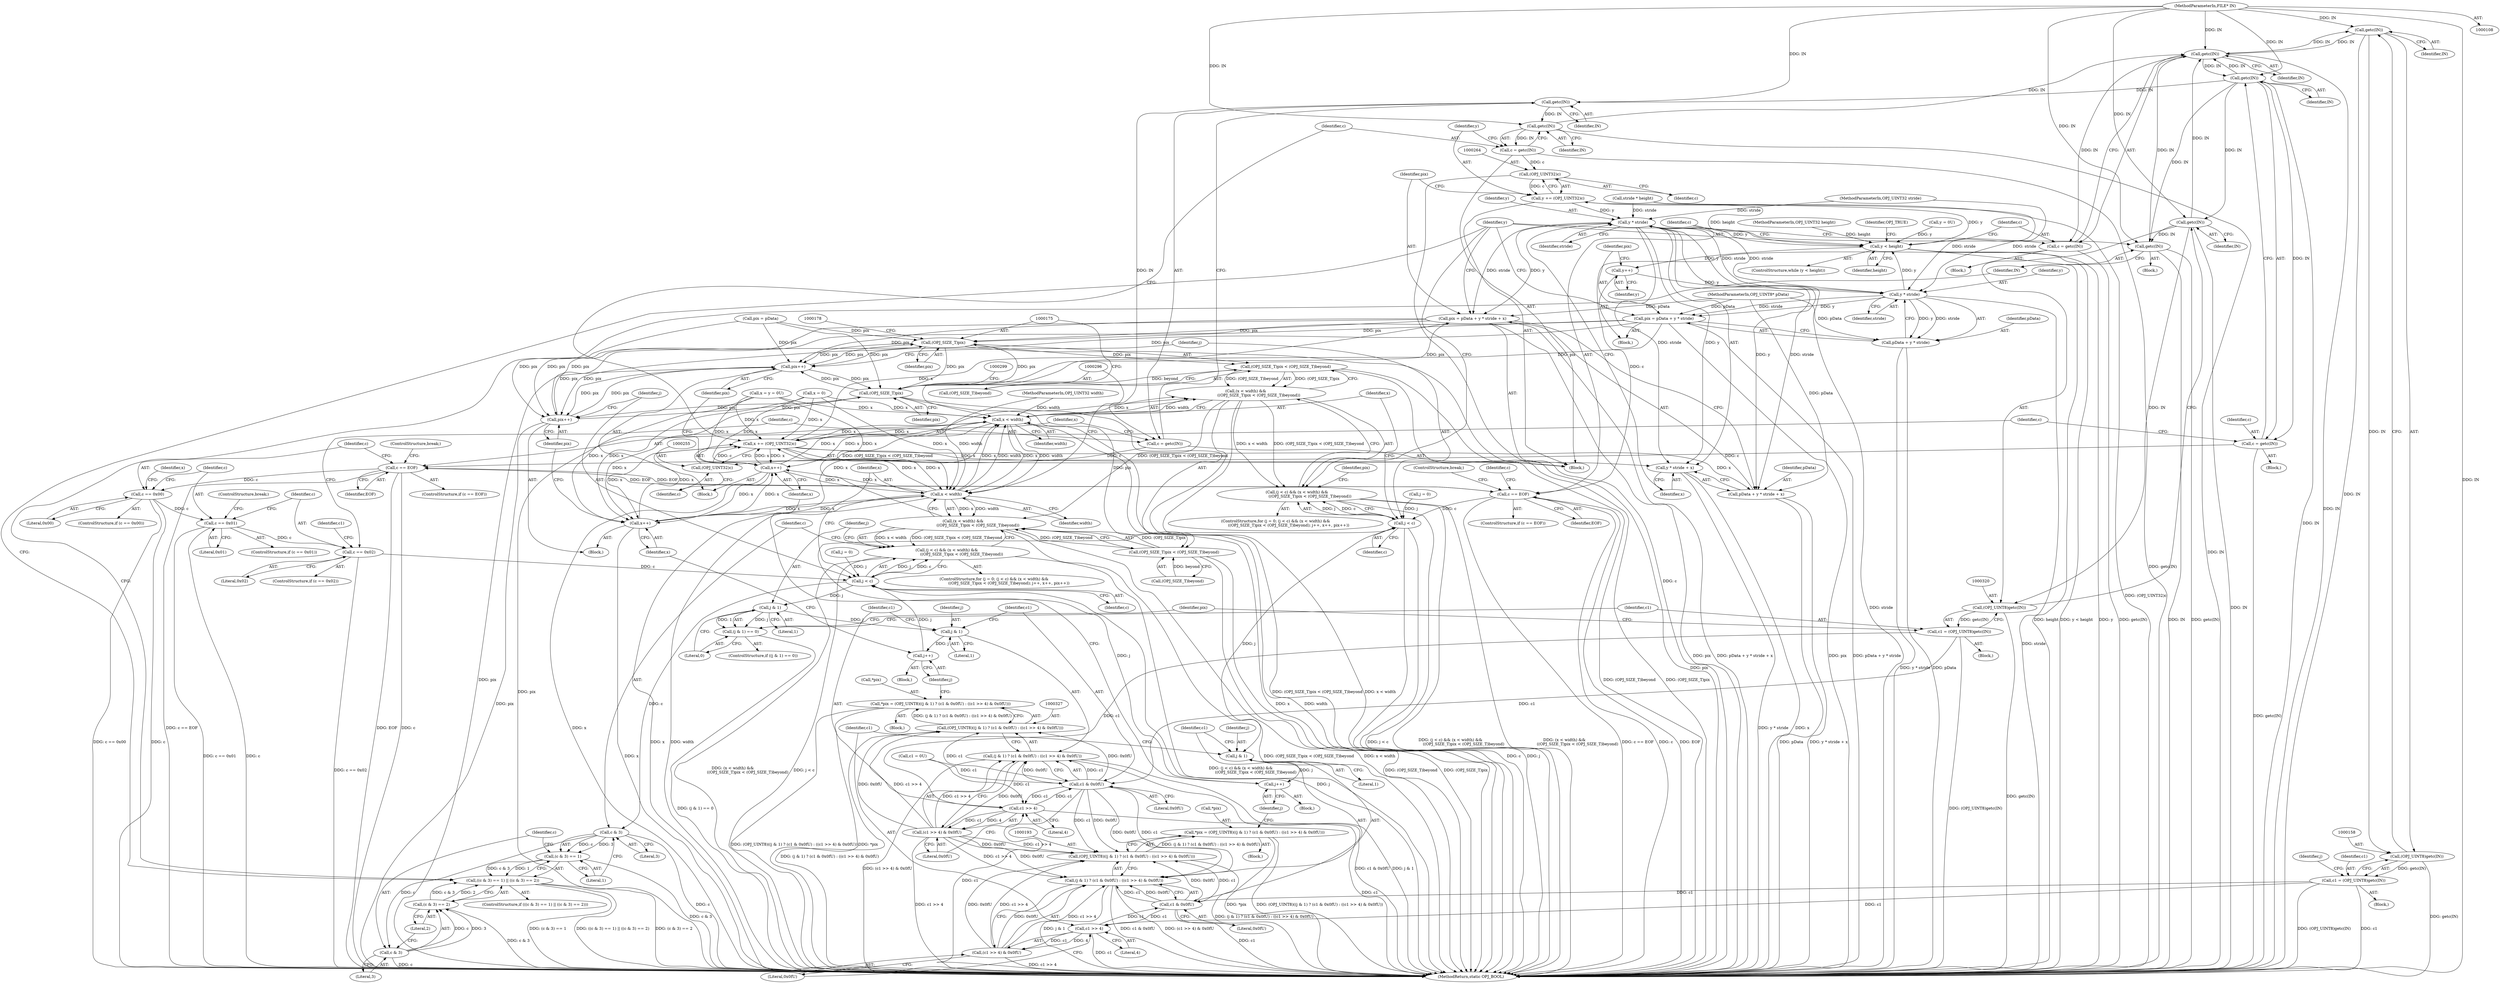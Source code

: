 digraph "0_openjpeg_cbe7384016083eac16078b359acd7a842253d503@API" {
"1000159" [label="(Call,getc(IN))"];
"1000142" [label="(Call,getc(IN))"];
"1000259" [label="(Call,getc(IN))"];
"1000250" [label="(Call,getc(IN))"];
"1000210" [label="(Call,getc(IN))"];
"1000109" [label="(MethodParameterIn,FILE* IN)"];
"1000159" [label="(Call,getc(IN))"];
"1000353" [label="(Call,getc(IN))"];
"1000321" [label="(Call,getc(IN))"];
"1000140" [label="(Call,c = getc(IN))"];
"1000145" [label="(Call,c == EOF)"];
"1000166" [label="(Call,j < c)"];
"1000165" [label="(Call,(j < c) && (x < width) &&\n                     ((OPJ_SIZE_T)pix < (OPJ_SIZE_T)beyond))"];
"1000195" [label="(Call,j & 1)"];
"1000181" [label="(Call,j++)"];
"1000213" [label="(Call,c == EOF)"];
"1000219" [label="(Call,c == 0x00)"];
"1000237" [label="(Call,c == 0x01)"];
"1000244" [label="(Call,c == 0x02)"];
"1000287" [label="(Call,j < c)"];
"1000286" [label="(Call,(j < c) && (x < width) &&\n                        ((OPJ_SIZE_T)pix < (OPJ_SIZE_T)beyond))"];
"1000312" [label="(Call,j & 1)"];
"1000311" [label="(Call,(j & 1) == 0)"];
"1000329" [label="(Call,j & 1)"];
"1000302" [label="(Call,j++)"];
"1000343" [label="(Call,c & 3)"];
"1000342" [label="(Call,(c & 3) == 1)"];
"1000341" [label="(Call,((c & 3) == 1) || ((c & 3) == 2))"];
"1000348" [label="(Call,c & 3)"];
"1000347" [label="(Call,(c & 3) == 2)"];
"1000157" [label="(Call,(OPJ_UINT8)getc(IN))"];
"1000155" [label="(Call,c1 = (OPJ_UINT8)getc(IN))"];
"1000198" [label="(Call,c1 & 0x0fU)"];
"1000192" [label="(Call,(OPJ_UINT8)((j & 1) ? (c1 & 0x0fU) : ((c1 >> 4) & 0x0fU)))"];
"1000189" [label="(Call,*pix = (OPJ_UINT8)((j & 1) ? (c1 & 0x0fU) : ((c1 >> 4) & 0x0fU)))"];
"1000194" [label="(Call,(j & 1) ? (c1 & 0x0fU) : ((c1 >> 4) & 0x0fU))"];
"1000202" [label="(Call,c1 >> 4)"];
"1000201" [label="(Call,(c1 >> 4) & 0x0fU)"];
"1000208" [label="(Call,c = getc(IN))"];
"1000248" [label="(Call,c = getc(IN))"];
"1000254" [label="(Call,(OPJ_UINT32)c)"];
"1000252" [label="(Call,x += (OPJ_UINT32)c)"];
"1000170" [label="(Call,x < width)"];
"1000169" [label="(Call,(x < width) &&\n                     ((OPJ_SIZE_T)pix < (OPJ_SIZE_T)beyond))"];
"1000290" [label="(Call,(x < width) &&\n                        ((OPJ_SIZE_T)pix < (OPJ_SIZE_T)beyond))"];
"1000184" [label="(Call,x++)"];
"1000291" [label="(Call,x < width)"];
"1000305" [label="(Call,x++)"];
"1000266" [label="(Call,pix = pData + y * stride + x)"];
"1000174" [label="(Call,(OPJ_SIZE_T)pix)"];
"1000173" [label="(Call,(OPJ_SIZE_T)pix < (OPJ_SIZE_T)beyond)"];
"1000186" [label="(Call,pix++)"];
"1000295" [label="(Call,(OPJ_SIZE_T)pix)"];
"1000294" [label="(Call,(OPJ_SIZE_T)pix < (OPJ_SIZE_T)beyond)"];
"1000307" [label="(Call,pix++)"];
"1000268" [label="(Call,pData + y * stride + x)"];
"1000270" [label="(Call,y * stride + x)"];
"1000257" [label="(Call,c = getc(IN))"];
"1000263" [label="(Call,(OPJ_UINT32)c)"];
"1000261" [label="(Call,y += (OPJ_UINT32)c)"];
"1000271" [label="(Call,y * stride)"];
"1000135" [label="(Call,y < height)"];
"1000226" [label="(Call,y++)"];
"1000232" [label="(Call,y * stride)"];
"1000228" [label="(Call,pix = pData + y * stride)"];
"1000230" [label="(Call,pData + y * stride)"];
"1000319" [label="(Call,(OPJ_UINT8)getc(IN))"];
"1000317" [label="(Call,c1 = (OPJ_UINT8)getc(IN))"];
"1000332" [label="(Call,c1 & 0x0fU)"];
"1000326" [label="(Call,(OPJ_UINT8)((j & 1) ? (c1 & 0x0fU) : ((c1 >> 4) & 0x0fU)))"];
"1000323" [label="(Call,*pix = (OPJ_UINT8)((j & 1) ? (c1 & 0x0fU) : ((c1 >> 4) & 0x0fU)))"];
"1000328" [label="(Call,(j & 1) ? (c1 & 0x0fU) : ((c1 >> 4) & 0x0fU))"];
"1000336" [label="(Call,c1 >> 4)"];
"1000335" [label="(Call,(c1 >> 4) & 0x0fU)"];
"1000205" [label="(Literal,0x0fU)"];
"1000142" [label="(Call,getc(IN))"];
"1000287" [label="(Call,j < c)"];
"1000333" [label="(Identifier,c1)"];
"1000195" [label="(Call,j & 1)"];
"1000227" [label="(Identifier,y)"];
"1000217" [label="(ControlStructure,break;)"];
"1000315" [label="(Literal,0)"];
"1000185" [label="(Identifier,x)"];
"1000351" [label="(Literal,2)"];
"1000316" [label="(Block,)"];
"1000110" [label="(MethodParameterIn,OPJ_UINT8* pData)"];
"1000155" [label="(Call,c1 = (OPJ_UINT8)getc(IN))"];
"1000169" [label="(Call,(x < width) &&\n                     ((OPJ_SIZE_T)pix < (OPJ_SIZE_T)beyond))"];
"1000294" [label="(Call,(OPJ_SIZE_T)pix < (OPJ_SIZE_T)beyond)"];
"1000345" [label="(Literal,3)"];
"1000328" [label="(Call,(j & 1) ? (c1 & 0x0fU) : ((c1 >> 4) & 0x0fU))"];
"1000293" [label="(Identifier,width)"];
"1000346" [label="(Literal,1)"];
"1000218" [label="(ControlStructure,if (c == 0x00))"];
"1000307" [label="(Call,pix++)"];
"1000152" [label="(Block,)"];
"1000354" [label="(Identifier,IN)"];
"1000357" [label="(MethodReturn,static OPJ_BOOL)"];
"1000259" [label="(Call,getc(IN))"];
"1000317" [label="(Call,c1 = (OPJ_UINT8)getc(IN))"];
"1000219" [label="(Call,c == 0x00)"];
"1000161" [label="(ControlStructure,for (j = 0; (j < c) && (x < width) &&\n                     ((OPJ_SIZE_T)pix < (OPJ_SIZE_T)beyond); j++, x++, pix++))"];
"1000186" [label="(Call,pix++)"];
"1000334" [label="(Literal,0x0fU)"];
"1000177" [label="(Call,(OPJ_SIZE_T)beyond)"];
"1000131" [label="(Call,y = 0U)"];
"1000305" [label="(Call,x++)"];
"1000272" [label="(Identifier,y)"];
"1000204" [label="(Literal,4)"];
"1000295" [label="(Call,(OPJ_SIZE_T)pix)"];
"1000248" [label="(Call,c = getc(IN))"];
"1000290" [label="(Call,(x < width) &&\n                        ((OPJ_SIZE_T)pix < (OPJ_SIZE_T)beyond))"];
"1000329" [label="(Call,j & 1)"];
"1000207" [label="(Block,)"];
"1000291" [label="(Call,x < width)"];
"1000273" [label="(Identifier,stride)"];
"1000350" [label="(Literal,3)"];
"1000191" [label="(Identifier,pix)"];
"1000147" [label="(Identifier,EOF)"];
"1000167" [label="(Identifier,j)"];
"1000157" [label="(Call,(OPJ_UINT8)getc(IN))"];
"1000251" [label="(Identifier,IN)"];
"1000172" [label="(Identifier,width)"];
"1000336" [label="(Call,c1 >> 4)"];
"1000190" [label="(Call,*pix)"];
"1000254" [label="(Call,(OPJ_UINT32)c)"];
"1000321" [label="(Call,getc(IN))"];
"1000182" [label="(Identifier,j)"];
"1000176" [label="(Identifier,pix)"];
"1000203" [label="(Identifier,c1)"];
"1000253" [label="(Identifier,x)"];
"1000236" [label="(ControlStructure,if (c == 0x01))"];
"1000342" [label="(Call,(c & 3) == 1)"];
"1000211" [label="(Identifier,IN)"];
"1000113" [label="(MethodParameterIn,OPJ_UINT32 height)"];
"1000171" [label="(Identifier,x)"];
"1000323" [label="(Call,*pix = (OPJ_UINT8)((j & 1) ? (c1 & 0x0fU) : ((c1 >> 4) & 0x0fU)))"];
"1000353" [label="(Call,getc(IN))"];
"1000162" [label="(Call,j = 0)"];
"1000187" [label="(Identifier,pix)"];
"1000200" [label="(Literal,0x0fU)"];
"1000267" [label="(Identifier,pix)"];
"1000348" [label="(Call,c & 3)"];
"1000288" [label="(Identifier,j)"];
"1000337" [label="(Identifier,c1)"];
"1000250" [label="(Call,getc(IN))"];
"1000160" [label="(Identifier,IN)"];
"1000326" [label="(Call,(OPJ_UINT8)((j & 1) ? (c1 & 0x0fU) : ((c1 >> 4) & 0x0fU)))"];
"1000352" [label="(Block,)"];
"1000232" [label="(Call,y * stride)"];
"1000238" [label="(Identifier,c)"];
"1000222" [label="(Block,)"];
"1000165" [label="(Call,(j < c) && (x < width) &&\n                     ((OPJ_SIZE_T)pix < (OPJ_SIZE_T)beyond))"];
"1000221" [label="(Literal,0x00)"];
"1000341" [label="(Call,((c & 3) == 1) || ((c & 3) == 2))"];
"1000199" [label="(Identifier,c1)"];
"1000146" [label="(Identifier,c)"];
"1000194" [label="(Call,(j & 1) ? (c1 & 0x0fU) : ((c1 >> 4) & 0x0fU))"];
"1000129" [label="(Call,x = y = 0U)"];
"1000314" [label="(Literal,1)"];
"1000188" [label="(Block,)"];
"1000197" [label="(Literal,1)"];
"1000344" [label="(Identifier,c)"];
"1000339" [label="(Literal,0x0fU)"];
"1000168" [label="(Identifier,c)"];
"1000268" [label="(Call,pData + y * stride + x)"];
"1000306" [label="(Identifier,x)"];
"1000274" [label="(Identifier,x)"];
"1000280" [label="(Identifier,c1)"];
"1000234" [label="(Identifier,stride)"];
"1000249" [label="(Identifier,c)"];
"1000330" [label="(Identifier,j)"];
"1000325" [label="(Identifier,pix)"];
"1000301" [label="(Block,)"];
"1000322" [label="(Identifier,IN)"];
"1000298" [label="(Call,(OPJ_SIZE_T)beyond)"];
"1000226" [label="(Call,y++)"];
"1000170" [label="(Call,x < width)"];
"1000233" [label="(Identifier,y)"];
"1000237" [label="(Call,c == 0x01)"];
"1000159" [label="(Call,getc(IN))"];
"1000192" [label="(Call,(OPJ_UINT8)((j & 1) ? (c1 & 0x0fU) : ((c1 >> 4) & 0x0fU)))"];
"1000140" [label="(Call,c = getc(IN))"];
"1000241" [label="(ControlStructure,break;)"];
"1000257" [label="(Call,c = getc(IN))"];
"1000209" [label="(Identifier,c)"];
"1000145" [label="(Call,c == EOF)"];
"1000252" [label="(Call,x += (OPJ_UINT32)c)"];
"1000265" [label="(Identifier,c)"];
"1000181" [label="(Call,j++)"];
"1000180" [label="(Block,)"];
"1000262" [label="(Identifier,y)"];
"1000244" [label="(Call,c == 0x02)"];
"1000243" [label="(ControlStructure,if (c == 0x02))"];
"1000335" [label="(Call,(c1 >> 4) & 0x0fU)"];
"1000137" [label="(Identifier,height)"];
"1000173" [label="(Call,(OPJ_SIZE_T)pix < (OPJ_SIZE_T)beyond)"];
"1000356" [label="(Identifier,OPJ_TRUE)"];
"1000215" [label="(Identifier,EOF)"];
"1000319" [label="(Call,(OPJ_UINT8)getc(IN))"];
"1000198" [label="(Call,c1 & 0x0fU)"];
"1000231" [label="(Identifier,pData)"];
"1000343" [label="(Call,c & 3)"];
"1000286" [label="(Call,(j < c) && (x < width) &&\n                        ((OPJ_SIZE_T)pix < (OPJ_SIZE_T)beyond))"];
"1000230" [label="(Call,pData + y * stride)"];
"1000338" [label="(Literal,4)"];
"1000347" [label="(Call,(c & 3) == 2)"];
"1000349" [label="(Identifier,c)"];
"1000210" [label="(Call,getc(IN))"];
"1000297" [label="(Identifier,pix)"];
"1000126" [label="(Call,pix = pData)"];
"1000214" [label="(Identifier,c)"];
"1000279" [label="(Call,c1 = 0U)"];
"1000312" [label="(Call,j & 1)"];
"1000331" [label="(Literal,1)"];
"1000282" [label="(ControlStructure,for (j = 0; (j < c) && (x < width) &&\n                        ((OPJ_SIZE_T)pix < (OPJ_SIZE_T)beyond); j++, x++, pix++))"];
"1000220" [label="(Identifier,c)"];
"1000201" [label="(Call,(c1 >> 4) & 0x0fU)"];
"1000189" [label="(Call,*pix = (OPJ_UINT8)((j & 1) ? (c1 & 0x0fU) : ((c1 >> 4) & 0x0fU)))"];
"1000260" [label="(Identifier,IN)"];
"1000269" [label="(Identifier,pData)"];
"1000228" [label="(Call,pix = pData + y * stride)"];
"1000246" [label="(Literal,0x02)"];
"1000138" [label="(Block,)"];
"1000135" [label="(Call,y < height)"];
"1000309" [label="(Block,)"];
"1000245" [label="(Identifier,c)"];
"1000261" [label="(Call,y += (OPJ_UINT32)c)"];
"1000340" [label="(ControlStructure,if (((c & 3) == 1) || ((c & 3) == 2)))"];
"1000112" [label="(MethodParameterIn,OPJ_UINT32 width)"];
"1000208" [label="(Call,c = getc(IN))"];
"1000318" [label="(Identifier,c1)"];
"1000149" [label="(ControlStructure,break;)"];
"1000163" [label="(Identifier,j)"];
"1000109" [label="(MethodParameterIn,FILE* IN)"];
"1000196" [label="(Identifier,j)"];
"1000256" [label="(Identifier,c)"];
"1000229" [label="(Identifier,pix)"];
"1000302" [label="(Call,j++)"];
"1000224" [label="(Identifier,x)"];
"1000271" [label="(Call,y * stride)"];
"1000174" [label="(Call,(OPJ_SIZE_T)pix)"];
"1000311" [label="(Call,(j & 1) == 0)"];
"1000166" [label="(Call,j < c)"];
"1000270" [label="(Call,y * stride + x)"];
"1000202" [label="(Call,c1 >> 4)"];
"1000239" [label="(Literal,0x01)"];
"1000213" [label="(Call,c == EOF)"];
"1000313" [label="(Identifier,j)"];
"1000308" [label="(Identifier,pix)"];
"1000324" [label="(Call,*pix)"];
"1000151" [label="(Identifier,c)"];
"1000144" [label="(ControlStructure,if (c == EOF))"];
"1000143" [label="(Identifier,IN)"];
"1000289" [label="(Identifier,c)"];
"1000258" [label="(Identifier,c)"];
"1000212" [label="(ControlStructure,if (c == EOF))"];
"1000292" [label="(Identifier,x)"];
"1000141" [label="(Identifier,c)"];
"1000310" [label="(ControlStructure,if ((j & 1) == 0))"];
"1000332" [label="(Call,c1 & 0x0fU)"];
"1000156" [label="(Identifier,c1)"];
"1000303" [label="(Identifier,j)"];
"1000304" [label="(Block,)"];
"1000247" [label="(Block,)"];
"1000283" [label="(Call,j = 0)"];
"1000266" [label="(Call,pix = pData + y * stride + x)"];
"1000263" [label="(Call,(OPJ_UINT32)c)"];
"1000184" [label="(Call,x++)"];
"1000123" [label="(Call,stride * height)"];
"1000223" [label="(Call,x = 0)"];
"1000136" [label="(Identifier,y)"];
"1000183" [label="(Block,)"];
"1000134" [label="(ControlStructure,while (y < height))"];
"1000111" [label="(MethodParameterIn,OPJ_UINT32 stride)"];
"1000159" -> "1000157"  [label="AST: "];
"1000159" -> "1000160"  [label="CFG: "];
"1000160" -> "1000159"  [label="AST: "];
"1000157" -> "1000159"  [label="CFG: "];
"1000159" -> "1000357"  [label="DDG: IN"];
"1000159" -> "1000142"  [label="DDG: IN"];
"1000159" -> "1000157"  [label="DDG: IN"];
"1000142" -> "1000159"  [label="DDG: IN"];
"1000109" -> "1000159"  [label="DDG: IN"];
"1000142" -> "1000140"  [label="AST: "];
"1000142" -> "1000143"  [label="CFG: "];
"1000143" -> "1000142"  [label="AST: "];
"1000140" -> "1000142"  [label="CFG: "];
"1000142" -> "1000357"  [label="DDG: IN"];
"1000142" -> "1000140"  [label="DDG: IN"];
"1000259" -> "1000142"  [label="DDG: IN"];
"1000353" -> "1000142"  [label="DDG: IN"];
"1000210" -> "1000142"  [label="DDG: IN"];
"1000321" -> "1000142"  [label="DDG: IN"];
"1000109" -> "1000142"  [label="DDG: IN"];
"1000142" -> "1000210"  [label="DDG: IN"];
"1000259" -> "1000257"  [label="AST: "];
"1000259" -> "1000260"  [label="CFG: "];
"1000260" -> "1000259"  [label="AST: "];
"1000257" -> "1000259"  [label="CFG: "];
"1000259" -> "1000357"  [label="DDG: IN"];
"1000259" -> "1000257"  [label="DDG: IN"];
"1000250" -> "1000259"  [label="DDG: IN"];
"1000109" -> "1000259"  [label="DDG: IN"];
"1000250" -> "1000248"  [label="AST: "];
"1000250" -> "1000251"  [label="CFG: "];
"1000251" -> "1000250"  [label="AST: "];
"1000248" -> "1000250"  [label="CFG: "];
"1000250" -> "1000248"  [label="DDG: IN"];
"1000210" -> "1000250"  [label="DDG: IN"];
"1000109" -> "1000250"  [label="DDG: IN"];
"1000210" -> "1000208"  [label="AST: "];
"1000210" -> "1000211"  [label="CFG: "];
"1000211" -> "1000210"  [label="AST: "];
"1000208" -> "1000210"  [label="CFG: "];
"1000210" -> "1000357"  [label="DDG: IN"];
"1000210" -> "1000208"  [label="DDG: IN"];
"1000109" -> "1000210"  [label="DDG: IN"];
"1000210" -> "1000321"  [label="DDG: IN"];
"1000210" -> "1000353"  [label="DDG: IN"];
"1000109" -> "1000108"  [label="AST: "];
"1000109" -> "1000357"  [label="DDG: IN"];
"1000109" -> "1000321"  [label="DDG: IN"];
"1000109" -> "1000353"  [label="DDG: IN"];
"1000353" -> "1000352"  [label="AST: "];
"1000353" -> "1000354"  [label="CFG: "];
"1000354" -> "1000353"  [label="AST: "];
"1000136" -> "1000353"  [label="CFG: "];
"1000353" -> "1000357"  [label="DDG: getc(IN)"];
"1000353" -> "1000357"  [label="DDG: IN"];
"1000321" -> "1000353"  [label="DDG: IN"];
"1000321" -> "1000319"  [label="AST: "];
"1000321" -> "1000322"  [label="CFG: "];
"1000322" -> "1000321"  [label="AST: "];
"1000319" -> "1000321"  [label="CFG: "];
"1000321" -> "1000357"  [label="DDG: IN"];
"1000321" -> "1000319"  [label="DDG: IN"];
"1000140" -> "1000138"  [label="AST: "];
"1000141" -> "1000140"  [label="AST: "];
"1000146" -> "1000140"  [label="CFG: "];
"1000140" -> "1000357"  [label="DDG: getc(IN)"];
"1000140" -> "1000145"  [label="DDG: c"];
"1000145" -> "1000144"  [label="AST: "];
"1000145" -> "1000147"  [label="CFG: "];
"1000146" -> "1000145"  [label="AST: "];
"1000147" -> "1000145"  [label="AST: "];
"1000149" -> "1000145"  [label="CFG: "];
"1000151" -> "1000145"  [label="CFG: "];
"1000145" -> "1000357"  [label="DDG: c == EOF"];
"1000145" -> "1000357"  [label="DDG: c"];
"1000145" -> "1000357"  [label="DDG: EOF"];
"1000213" -> "1000145"  [label="DDG: EOF"];
"1000145" -> "1000166"  [label="DDG: c"];
"1000145" -> "1000213"  [label="DDG: EOF"];
"1000166" -> "1000165"  [label="AST: "];
"1000166" -> "1000168"  [label="CFG: "];
"1000167" -> "1000166"  [label="AST: "];
"1000168" -> "1000166"  [label="AST: "];
"1000171" -> "1000166"  [label="CFG: "];
"1000165" -> "1000166"  [label="CFG: "];
"1000166" -> "1000357"  [label="DDG: c"];
"1000166" -> "1000357"  [label="DDG: j"];
"1000166" -> "1000165"  [label="DDG: j"];
"1000166" -> "1000165"  [label="DDG: c"];
"1000181" -> "1000166"  [label="DDG: j"];
"1000162" -> "1000166"  [label="DDG: j"];
"1000166" -> "1000195"  [label="DDG: j"];
"1000165" -> "1000161"  [label="AST: "];
"1000165" -> "1000169"  [label="CFG: "];
"1000169" -> "1000165"  [label="AST: "];
"1000136" -> "1000165"  [label="CFG: "];
"1000191" -> "1000165"  [label="CFG: "];
"1000165" -> "1000357"  [label="DDG: (x < width) &&\n                     ((OPJ_SIZE_T)pix < (OPJ_SIZE_T)beyond)"];
"1000165" -> "1000357"  [label="DDG: j < c"];
"1000165" -> "1000357"  [label="DDG: (j < c) && (x < width) &&\n                     ((OPJ_SIZE_T)pix < (OPJ_SIZE_T)beyond)"];
"1000169" -> "1000165"  [label="DDG: x < width"];
"1000169" -> "1000165"  [label="DDG: (OPJ_SIZE_T)pix < (OPJ_SIZE_T)beyond"];
"1000195" -> "1000194"  [label="AST: "];
"1000195" -> "1000197"  [label="CFG: "];
"1000196" -> "1000195"  [label="AST: "];
"1000197" -> "1000195"  [label="AST: "];
"1000199" -> "1000195"  [label="CFG: "];
"1000203" -> "1000195"  [label="CFG: "];
"1000195" -> "1000181"  [label="DDG: j"];
"1000181" -> "1000180"  [label="AST: "];
"1000181" -> "1000182"  [label="CFG: "];
"1000182" -> "1000181"  [label="AST: "];
"1000185" -> "1000181"  [label="CFG: "];
"1000213" -> "1000212"  [label="AST: "];
"1000213" -> "1000215"  [label="CFG: "];
"1000214" -> "1000213"  [label="AST: "];
"1000215" -> "1000213"  [label="AST: "];
"1000217" -> "1000213"  [label="CFG: "];
"1000220" -> "1000213"  [label="CFG: "];
"1000213" -> "1000357"  [label="DDG: c"];
"1000213" -> "1000357"  [label="DDG: c == EOF"];
"1000213" -> "1000357"  [label="DDG: EOF"];
"1000208" -> "1000213"  [label="DDG: c"];
"1000213" -> "1000219"  [label="DDG: c"];
"1000219" -> "1000218"  [label="AST: "];
"1000219" -> "1000221"  [label="CFG: "];
"1000220" -> "1000219"  [label="AST: "];
"1000221" -> "1000219"  [label="AST: "];
"1000224" -> "1000219"  [label="CFG: "];
"1000238" -> "1000219"  [label="CFG: "];
"1000219" -> "1000357"  [label="DDG: c == 0x00"];
"1000219" -> "1000357"  [label="DDG: c"];
"1000219" -> "1000237"  [label="DDG: c"];
"1000237" -> "1000236"  [label="AST: "];
"1000237" -> "1000239"  [label="CFG: "];
"1000238" -> "1000237"  [label="AST: "];
"1000239" -> "1000237"  [label="AST: "];
"1000241" -> "1000237"  [label="CFG: "];
"1000245" -> "1000237"  [label="CFG: "];
"1000237" -> "1000357"  [label="DDG: c == 0x01"];
"1000237" -> "1000357"  [label="DDG: c"];
"1000237" -> "1000244"  [label="DDG: c"];
"1000244" -> "1000243"  [label="AST: "];
"1000244" -> "1000246"  [label="CFG: "];
"1000245" -> "1000244"  [label="AST: "];
"1000246" -> "1000244"  [label="AST: "];
"1000249" -> "1000244"  [label="CFG: "];
"1000280" -> "1000244"  [label="CFG: "];
"1000244" -> "1000357"  [label="DDG: c == 0x02"];
"1000244" -> "1000287"  [label="DDG: c"];
"1000287" -> "1000286"  [label="AST: "];
"1000287" -> "1000289"  [label="CFG: "];
"1000288" -> "1000287"  [label="AST: "];
"1000289" -> "1000287"  [label="AST: "];
"1000292" -> "1000287"  [label="CFG: "];
"1000286" -> "1000287"  [label="CFG: "];
"1000287" -> "1000357"  [label="DDG: j"];
"1000287" -> "1000286"  [label="DDG: j"];
"1000287" -> "1000286"  [label="DDG: c"];
"1000283" -> "1000287"  [label="DDG: j"];
"1000302" -> "1000287"  [label="DDG: j"];
"1000287" -> "1000312"  [label="DDG: j"];
"1000287" -> "1000343"  [label="DDG: c"];
"1000286" -> "1000282"  [label="AST: "];
"1000286" -> "1000290"  [label="CFG: "];
"1000290" -> "1000286"  [label="AST: "];
"1000313" -> "1000286"  [label="CFG: "];
"1000344" -> "1000286"  [label="CFG: "];
"1000286" -> "1000357"  [label="DDG: (j < c) && (x < width) &&\n                        ((OPJ_SIZE_T)pix < (OPJ_SIZE_T)beyond)"];
"1000286" -> "1000357"  [label="DDG: (x < width) &&\n                        ((OPJ_SIZE_T)pix < (OPJ_SIZE_T)beyond)"];
"1000286" -> "1000357"  [label="DDG: j < c"];
"1000290" -> "1000286"  [label="DDG: x < width"];
"1000290" -> "1000286"  [label="DDG: (OPJ_SIZE_T)pix < (OPJ_SIZE_T)beyond"];
"1000312" -> "1000311"  [label="AST: "];
"1000312" -> "1000314"  [label="CFG: "];
"1000313" -> "1000312"  [label="AST: "];
"1000314" -> "1000312"  [label="AST: "];
"1000315" -> "1000312"  [label="CFG: "];
"1000312" -> "1000311"  [label="DDG: j"];
"1000312" -> "1000311"  [label="DDG: 1"];
"1000312" -> "1000329"  [label="DDG: j"];
"1000311" -> "1000310"  [label="AST: "];
"1000311" -> "1000315"  [label="CFG: "];
"1000315" -> "1000311"  [label="AST: "];
"1000318" -> "1000311"  [label="CFG: "];
"1000325" -> "1000311"  [label="CFG: "];
"1000311" -> "1000357"  [label="DDG: (j & 1) == 0"];
"1000329" -> "1000328"  [label="AST: "];
"1000329" -> "1000331"  [label="CFG: "];
"1000330" -> "1000329"  [label="AST: "];
"1000331" -> "1000329"  [label="AST: "];
"1000333" -> "1000329"  [label="CFG: "];
"1000337" -> "1000329"  [label="CFG: "];
"1000329" -> "1000302"  [label="DDG: j"];
"1000302" -> "1000301"  [label="AST: "];
"1000302" -> "1000303"  [label="CFG: "];
"1000303" -> "1000302"  [label="AST: "];
"1000306" -> "1000302"  [label="CFG: "];
"1000343" -> "1000342"  [label="AST: "];
"1000343" -> "1000345"  [label="CFG: "];
"1000344" -> "1000343"  [label="AST: "];
"1000345" -> "1000343"  [label="AST: "];
"1000346" -> "1000343"  [label="CFG: "];
"1000343" -> "1000357"  [label="DDG: c"];
"1000343" -> "1000342"  [label="DDG: c"];
"1000343" -> "1000342"  [label="DDG: 3"];
"1000343" -> "1000348"  [label="DDG: c"];
"1000342" -> "1000341"  [label="AST: "];
"1000342" -> "1000346"  [label="CFG: "];
"1000346" -> "1000342"  [label="AST: "];
"1000349" -> "1000342"  [label="CFG: "];
"1000341" -> "1000342"  [label="CFG: "];
"1000342" -> "1000357"  [label="DDG: c & 3"];
"1000342" -> "1000341"  [label="DDG: c & 3"];
"1000342" -> "1000341"  [label="DDG: 1"];
"1000341" -> "1000340"  [label="AST: "];
"1000341" -> "1000347"  [label="CFG: "];
"1000347" -> "1000341"  [label="AST: "];
"1000136" -> "1000341"  [label="CFG: "];
"1000354" -> "1000341"  [label="CFG: "];
"1000341" -> "1000357"  [label="DDG: (c & 3) == 2"];
"1000341" -> "1000357"  [label="DDG: (c & 3) == 1"];
"1000341" -> "1000357"  [label="DDG: ((c & 3) == 1) || ((c & 3) == 2)"];
"1000347" -> "1000341"  [label="DDG: c & 3"];
"1000347" -> "1000341"  [label="DDG: 2"];
"1000348" -> "1000347"  [label="AST: "];
"1000348" -> "1000350"  [label="CFG: "];
"1000349" -> "1000348"  [label="AST: "];
"1000350" -> "1000348"  [label="AST: "];
"1000351" -> "1000348"  [label="CFG: "];
"1000348" -> "1000357"  [label="DDG: c"];
"1000348" -> "1000347"  [label="DDG: c"];
"1000348" -> "1000347"  [label="DDG: 3"];
"1000347" -> "1000351"  [label="CFG: "];
"1000351" -> "1000347"  [label="AST: "];
"1000347" -> "1000357"  [label="DDG: c & 3"];
"1000157" -> "1000155"  [label="AST: "];
"1000158" -> "1000157"  [label="AST: "];
"1000155" -> "1000157"  [label="CFG: "];
"1000157" -> "1000357"  [label="DDG: getc(IN)"];
"1000157" -> "1000155"  [label="DDG: getc(IN)"];
"1000155" -> "1000152"  [label="AST: "];
"1000156" -> "1000155"  [label="AST: "];
"1000163" -> "1000155"  [label="CFG: "];
"1000155" -> "1000357"  [label="DDG: (OPJ_UINT8)getc(IN)"];
"1000155" -> "1000357"  [label="DDG: c1"];
"1000155" -> "1000198"  [label="DDG: c1"];
"1000155" -> "1000202"  [label="DDG: c1"];
"1000198" -> "1000194"  [label="AST: "];
"1000198" -> "1000200"  [label="CFG: "];
"1000199" -> "1000198"  [label="AST: "];
"1000200" -> "1000198"  [label="AST: "];
"1000194" -> "1000198"  [label="CFG: "];
"1000198" -> "1000357"  [label="DDG: c1"];
"1000198" -> "1000192"  [label="DDG: c1"];
"1000198" -> "1000192"  [label="DDG: 0x0fU"];
"1000198" -> "1000194"  [label="DDG: c1"];
"1000198" -> "1000194"  [label="DDG: 0x0fU"];
"1000202" -> "1000198"  [label="DDG: c1"];
"1000198" -> "1000202"  [label="DDG: c1"];
"1000192" -> "1000189"  [label="AST: "];
"1000192" -> "1000194"  [label="CFG: "];
"1000193" -> "1000192"  [label="AST: "];
"1000194" -> "1000192"  [label="AST: "];
"1000189" -> "1000192"  [label="CFG: "];
"1000192" -> "1000357"  [label="DDG: (j & 1) ? (c1 & 0x0fU) : ((c1 >> 4) & 0x0fU)"];
"1000192" -> "1000189"  [label="DDG: (j & 1) ? (c1 & 0x0fU) : ((c1 >> 4) & 0x0fU)"];
"1000332" -> "1000192"  [label="DDG: c1"];
"1000332" -> "1000192"  [label="DDG: 0x0fU"];
"1000201" -> "1000192"  [label="DDG: c1 >> 4"];
"1000201" -> "1000192"  [label="DDG: 0x0fU"];
"1000335" -> "1000192"  [label="DDG: c1 >> 4"];
"1000335" -> "1000192"  [label="DDG: 0x0fU"];
"1000189" -> "1000188"  [label="AST: "];
"1000190" -> "1000189"  [label="AST: "];
"1000182" -> "1000189"  [label="CFG: "];
"1000189" -> "1000357"  [label="DDG: *pix"];
"1000189" -> "1000357"  [label="DDG: (OPJ_UINT8)((j & 1) ? (c1 & 0x0fU) : ((c1 >> 4) & 0x0fU))"];
"1000194" -> "1000201"  [label="CFG: "];
"1000201" -> "1000194"  [label="AST: "];
"1000194" -> "1000357"  [label="DDG: (c1 >> 4) & 0x0fU"];
"1000194" -> "1000357"  [label="DDG: j & 1"];
"1000194" -> "1000357"  [label="DDG: c1 & 0x0fU"];
"1000332" -> "1000194"  [label="DDG: c1"];
"1000332" -> "1000194"  [label="DDG: 0x0fU"];
"1000201" -> "1000194"  [label="DDG: c1 >> 4"];
"1000201" -> "1000194"  [label="DDG: 0x0fU"];
"1000335" -> "1000194"  [label="DDG: c1 >> 4"];
"1000335" -> "1000194"  [label="DDG: 0x0fU"];
"1000202" -> "1000201"  [label="AST: "];
"1000202" -> "1000204"  [label="CFG: "];
"1000203" -> "1000202"  [label="AST: "];
"1000204" -> "1000202"  [label="AST: "];
"1000205" -> "1000202"  [label="CFG: "];
"1000202" -> "1000357"  [label="DDG: c1"];
"1000202" -> "1000201"  [label="DDG: c1"];
"1000202" -> "1000201"  [label="DDG: 4"];
"1000201" -> "1000205"  [label="CFG: "];
"1000205" -> "1000201"  [label="AST: "];
"1000201" -> "1000357"  [label="DDG: c1 >> 4"];
"1000208" -> "1000207"  [label="AST: "];
"1000209" -> "1000208"  [label="AST: "];
"1000214" -> "1000208"  [label="CFG: "];
"1000208" -> "1000357"  [label="DDG: getc(IN)"];
"1000248" -> "1000247"  [label="AST: "];
"1000249" -> "1000248"  [label="AST: "];
"1000253" -> "1000248"  [label="CFG: "];
"1000248" -> "1000254"  [label="DDG: c"];
"1000254" -> "1000252"  [label="AST: "];
"1000254" -> "1000256"  [label="CFG: "];
"1000255" -> "1000254"  [label="AST: "];
"1000256" -> "1000254"  [label="AST: "];
"1000252" -> "1000254"  [label="CFG: "];
"1000254" -> "1000252"  [label="DDG: c"];
"1000252" -> "1000247"  [label="AST: "];
"1000253" -> "1000252"  [label="AST: "];
"1000258" -> "1000252"  [label="CFG: "];
"1000252" -> "1000170"  [label="DDG: x"];
"1000252" -> "1000184"  [label="DDG: x"];
"1000129" -> "1000252"  [label="DDG: x"];
"1000291" -> "1000252"  [label="DDG: x"];
"1000184" -> "1000252"  [label="DDG: x"];
"1000305" -> "1000252"  [label="DDG: x"];
"1000170" -> "1000252"  [label="DDG: x"];
"1000223" -> "1000252"  [label="DDG: x"];
"1000252" -> "1000266"  [label="DDG: x"];
"1000252" -> "1000268"  [label="DDG: x"];
"1000252" -> "1000270"  [label="DDG: x"];
"1000252" -> "1000291"  [label="DDG: x"];
"1000252" -> "1000305"  [label="DDG: x"];
"1000170" -> "1000169"  [label="AST: "];
"1000170" -> "1000172"  [label="CFG: "];
"1000171" -> "1000170"  [label="AST: "];
"1000172" -> "1000170"  [label="AST: "];
"1000175" -> "1000170"  [label="CFG: "];
"1000169" -> "1000170"  [label="CFG: "];
"1000170" -> "1000357"  [label="DDG: width"];
"1000170" -> "1000357"  [label="DDG: x"];
"1000170" -> "1000169"  [label="DDG: x"];
"1000170" -> "1000169"  [label="DDG: width"];
"1000129" -> "1000170"  [label="DDG: x"];
"1000291" -> "1000170"  [label="DDG: x"];
"1000291" -> "1000170"  [label="DDG: width"];
"1000184" -> "1000170"  [label="DDG: x"];
"1000305" -> "1000170"  [label="DDG: x"];
"1000223" -> "1000170"  [label="DDG: x"];
"1000112" -> "1000170"  [label="DDG: width"];
"1000170" -> "1000184"  [label="DDG: x"];
"1000170" -> "1000291"  [label="DDG: x"];
"1000170" -> "1000291"  [label="DDG: width"];
"1000170" -> "1000305"  [label="DDG: x"];
"1000169" -> "1000173"  [label="CFG: "];
"1000173" -> "1000169"  [label="AST: "];
"1000169" -> "1000357"  [label="DDG: (OPJ_SIZE_T)pix < (OPJ_SIZE_T)beyond"];
"1000169" -> "1000357"  [label="DDG: x < width"];
"1000290" -> "1000169"  [label="DDG: (OPJ_SIZE_T)pix < (OPJ_SIZE_T)beyond"];
"1000173" -> "1000169"  [label="DDG: (OPJ_SIZE_T)pix"];
"1000173" -> "1000169"  [label="DDG: (OPJ_SIZE_T)beyond"];
"1000169" -> "1000290"  [label="DDG: (OPJ_SIZE_T)pix < (OPJ_SIZE_T)beyond"];
"1000290" -> "1000291"  [label="CFG: "];
"1000290" -> "1000294"  [label="CFG: "];
"1000291" -> "1000290"  [label="AST: "];
"1000294" -> "1000290"  [label="AST: "];
"1000290" -> "1000357"  [label="DDG: x < width"];
"1000290" -> "1000357"  [label="DDG: (OPJ_SIZE_T)pix < (OPJ_SIZE_T)beyond"];
"1000291" -> "1000290"  [label="DDG: x"];
"1000291" -> "1000290"  [label="DDG: width"];
"1000294" -> "1000290"  [label="DDG: (OPJ_SIZE_T)pix"];
"1000294" -> "1000290"  [label="DDG: (OPJ_SIZE_T)beyond"];
"1000184" -> "1000183"  [label="AST: "];
"1000184" -> "1000185"  [label="CFG: "];
"1000185" -> "1000184"  [label="AST: "];
"1000187" -> "1000184"  [label="CFG: "];
"1000184" -> "1000357"  [label="DDG: x"];
"1000129" -> "1000184"  [label="DDG: x"];
"1000291" -> "1000184"  [label="DDG: x"];
"1000305" -> "1000184"  [label="DDG: x"];
"1000223" -> "1000184"  [label="DDG: x"];
"1000184" -> "1000291"  [label="DDG: x"];
"1000184" -> "1000305"  [label="DDG: x"];
"1000291" -> "1000293"  [label="CFG: "];
"1000292" -> "1000291"  [label="AST: "];
"1000293" -> "1000291"  [label="AST: "];
"1000296" -> "1000291"  [label="CFG: "];
"1000291" -> "1000357"  [label="DDG: x"];
"1000291" -> "1000357"  [label="DDG: width"];
"1000129" -> "1000291"  [label="DDG: x"];
"1000305" -> "1000291"  [label="DDG: x"];
"1000223" -> "1000291"  [label="DDG: x"];
"1000112" -> "1000291"  [label="DDG: width"];
"1000291" -> "1000305"  [label="DDG: x"];
"1000305" -> "1000304"  [label="AST: "];
"1000305" -> "1000306"  [label="CFG: "];
"1000306" -> "1000305"  [label="AST: "];
"1000308" -> "1000305"  [label="CFG: "];
"1000305" -> "1000357"  [label="DDG: x"];
"1000129" -> "1000305"  [label="DDG: x"];
"1000223" -> "1000305"  [label="DDG: x"];
"1000266" -> "1000247"  [label="AST: "];
"1000266" -> "1000268"  [label="CFG: "];
"1000267" -> "1000266"  [label="AST: "];
"1000268" -> "1000266"  [label="AST: "];
"1000136" -> "1000266"  [label="CFG: "];
"1000266" -> "1000357"  [label="DDG: pix"];
"1000266" -> "1000357"  [label="DDG: pData + y * stride + x"];
"1000266" -> "1000174"  [label="DDG: pix"];
"1000266" -> "1000186"  [label="DDG: pix"];
"1000110" -> "1000266"  [label="DDG: pData"];
"1000271" -> "1000266"  [label="DDG: y"];
"1000271" -> "1000266"  [label="DDG: stride"];
"1000266" -> "1000295"  [label="DDG: pix"];
"1000266" -> "1000307"  [label="DDG: pix"];
"1000174" -> "1000173"  [label="AST: "];
"1000174" -> "1000176"  [label="CFG: "];
"1000175" -> "1000174"  [label="AST: "];
"1000176" -> "1000174"  [label="AST: "];
"1000178" -> "1000174"  [label="CFG: "];
"1000174" -> "1000357"  [label="DDG: pix"];
"1000174" -> "1000173"  [label="DDG: pix"];
"1000186" -> "1000174"  [label="DDG: pix"];
"1000126" -> "1000174"  [label="DDG: pix"];
"1000295" -> "1000174"  [label="DDG: pix"];
"1000307" -> "1000174"  [label="DDG: pix"];
"1000228" -> "1000174"  [label="DDG: pix"];
"1000174" -> "1000186"  [label="DDG: pix"];
"1000174" -> "1000295"  [label="DDG: pix"];
"1000174" -> "1000307"  [label="DDG: pix"];
"1000173" -> "1000177"  [label="CFG: "];
"1000177" -> "1000173"  [label="AST: "];
"1000173" -> "1000357"  [label="DDG: (OPJ_SIZE_T)beyond"];
"1000173" -> "1000357"  [label="DDG: (OPJ_SIZE_T)pix"];
"1000177" -> "1000173"  [label="DDG: beyond"];
"1000186" -> "1000183"  [label="AST: "];
"1000186" -> "1000187"  [label="CFG: "];
"1000187" -> "1000186"  [label="AST: "];
"1000167" -> "1000186"  [label="CFG: "];
"1000186" -> "1000357"  [label="DDG: pix"];
"1000126" -> "1000186"  [label="DDG: pix"];
"1000295" -> "1000186"  [label="DDG: pix"];
"1000307" -> "1000186"  [label="DDG: pix"];
"1000228" -> "1000186"  [label="DDG: pix"];
"1000186" -> "1000295"  [label="DDG: pix"];
"1000186" -> "1000307"  [label="DDG: pix"];
"1000295" -> "1000294"  [label="AST: "];
"1000295" -> "1000297"  [label="CFG: "];
"1000296" -> "1000295"  [label="AST: "];
"1000297" -> "1000295"  [label="AST: "];
"1000299" -> "1000295"  [label="CFG: "];
"1000295" -> "1000357"  [label="DDG: pix"];
"1000295" -> "1000294"  [label="DDG: pix"];
"1000126" -> "1000295"  [label="DDG: pix"];
"1000307" -> "1000295"  [label="DDG: pix"];
"1000228" -> "1000295"  [label="DDG: pix"];
"1000295" -> "1000307"  [label="DDG: pix"];
"1000294" -> "1000298"  [label="CFG: "];
"1000298" -> "1000294"  [label="AST: "];
"1000294" -> "1000357"  [label="DDG: (OPJ_SIZE_T)beyond"];
"1000294" -> "1000357"  [label="DDG: (OPJ_SIZE_T)pix"];
"1000298" -> "1000294"  [label="DDG: beyond"];
"1000307" -> "1000304"  [label="AST: "];
"1000307" -> "1000308"  [label="CFG: "];
"1000308" -> "1000307"  [label="AST: "];
"1000288" -> "1000307"  [label="CFG: "];
"1000307" -> "1000357"  [label="DDG: pix"];
"1000126" -> "1000307"  [label="DDG: pix"];
"1000228" -> "1000307"  [label="DDG: pix"];
"1000268" -> "1000270"  [label="CFG: "];
"1000269" -> "1000268"  [label="AST: "];
"1000270" -> "1000268"  [label="AST: "];
"1000268" -> "1000357"  [label="DDG: pData"];
"1000268" -> "1000357"  [label="DDG: y * stride + x"];
"1000110" -> "1000268"  [label="DDG: pData"];
"1000271" -> "1000268"  [label="DDG: y"];
"1000271" -> "1000268"  [label="DDG: stride"];
"1000270" -> "1000274"  [label="CFG: "];
"1000271" -> "1000270"  [label="AST: "];
"1000274" -> "1000270"  [label="AST: "];
"1000270" -> "1000357"  [label="DDG: x"];
"1000270" -> "1000357"  [label="DDG: y * stride"];
"1000271" -> "1000270"  [label="DDG: y"];
"1000271" -> "1000270"  [label="DDG: stride"];
"1000257" -> "1000247"  [label="AST: "];
"1000258" -> "1000257"  [label="AST: "];
"1000262" -> "1000257"  [label="CFG: "];
"1000257" -> "1000357"  [label="DDG: getc(IN)"];
"1000257" -> "1000263"  [label="DDG: c"];
"1000263" -> "1000261"  [label="AST: "];
"1000263" -> "1000265"  [label="CFG: "];
"1000264" -> "1000263"  [label="AST: "];
"1000265" -> "1000263"  [label="AST: "];
"1000261" -> "1000263"  [label="CFG: "];
"1000263" -> "1000357"  [label="DDG: c"];
"1000263" -> "1000261"  [label="DDG: c"];
"1000261" -> "1000247"  [label="AST: "];
"1000262" -> "1000261"  [label="AST: "];
"1000267" -> "1000261"  [label="CFG: "];
"1000261" -> "1000357"  [label="DDG: (OPJ_UINT32)c"];
"1000135" -> "1000261"  [label="DDG: y"];
"1000261" -> "1000271"  [label="DDG: y"];
"1000271" -> "1000273"  [label="CFG: "];
"1000272" -> "1000271"  [label="AST: "];
"1000273" -> "1000271"  [label="AST: "];
"1000274" -> "1000271"  [label="CFG: "];
"1000271" -> "1000357"  [label="DDG: stride"];
"1000271" -> "1000135"  [label="DDG: y"];
"1000271" -> "1000232"  [label="DDG: stride"];
"1000232" -> "1000271"  [label="DDG: stride"];
"1000123" -> "1000271"  [label="DDG: stride"];
"1000111" -> "1000271"  [label="DDG: stride"];
"1000135" -> "1000134"  [label="AST: "];
"1000135" -> "1000137"  [label="CFG: "];
"1000136" -> "1000135"  [label="AST: "];
"1000137" -> "1000135"  [label="AST: "];
"1000141" -> "1000135"  [label="CFG: "];
"1000356" -> "1000135"  [label="CFG: "];
"1000135" -> "1000357"  [label="DDG: y < height"];
"1000135" -> "1000357"  [label="DDG: y"];
"1000135" -> "1000357"  [label="DDG: height"];
"1000232" -> "1000135"  [label="DDG: y"];
"1000131" -> "1000135"  [label="DDG: y"];
"1000123" -> "1000135"  [label="DDG: height"];
"1000113" -> "1000135"  [label="DDG: height"];
"1000135" -> "1000226"  [label="DDG: y"];
"1000226" -> "1000222"  [label="AST: "];
"1000226" -> "1000227"  [label="CFG: "];
"1000227" -> "1000226"  [label="AST: "];
"1000229" -> "1000226"  [label="CFG: "];
"1000226" -> "1000232"  [label="DDG: y"];
"1000232" -> "1000230"  [label="AST: "];
"1000232" -> "1000234"  [label="CFG: "];
"1000233" -> "1000232"  [label="AST: "];
"1000234" -> "1000232"  [label="AST: "];
"1000230" -> "1000232"  [label="CFG: "];
"1000232" -> "1000357"  [label="DDG: stride"];
"1000232" -> "1000228"  [label="DDG: y"];
"1000232" -> "1000228"  [label="DDG: stride"];
"1000232" -> "1000230"  [label="DDG: y"];
"1000232" -> "1000230"  [label="DDG: stride"];
"1000123" -> "1000232"  [label="DDG: stride"];
"1000111" -> "1000232"  [label="DDG: stride"];
"1000228" -> "1000222"  [label="AST: "];
"1000228" -> "1000230"  [label="CFG: "];
"1000229" -> "1000228"  [label="AST: "];
"1000230" -> "1000228"  [label="AST: "];
"1000136" -> "1000228"  [label="CFG: "];
"1000228" -> "1000357"  [label="DDG: pix"];
"1000228" -> "1000357"  [label="DDG: pData + y * stride"];
"1000110" -> "1000228"  [label="DDG: pData"];
"1000231" -> "1000230"  [label="AST: "];
"1000230" -> "1000357"  [label="DDG: pData"];
"1000230" -> "1000357"  [label="DDG: y * stride"];
"1000110" -> "1000230"  [label="DDG: pData"];
"1000319" -> "1000317"  [label="AST: "];
"1000320" -> "1000319"  [label="AST: "];
"1000317" -> "1000319"  [label="CFG: "];
"1000319" -> "1000357"  [label="DDG: getc(IN)"];
"1000319" -> "1000317"  [label="DDG: getc(IN)"];
"1000317" -> "1000316"  [label="AST: "];
"1000318" -> "1000317"  [label="AST: "];
"1000325" -> "1000317"  [label="CFG: "];
"1000317" -> "1000357"  [label="DDG: (OPJ_UINT8)getc(IN)"];
"1000317" -> "1000332"  [label="DDG: c1"];
"1000317" -> "1000336"  [label="DDG: c1"];
"1000332" -> "1000328"  [label="AST: "];
"1000332" -> "1000334"  [label="CFG: "];
"1000333" -> "1000332"  [label="AST: "];
"1000334" -> "1000332"  [label="AST: "];
"1000328" -> "1000332"  [label="CFG: "];
"1000332" -> "1000357"  [label="DDG: c1"];
"1000332" -> "1000326"  [label="DDG: c1"];
"1000332" -> "1000326"  [label="DDG: 0x0fU"];
"1000332" -> "1000328"  [label="DDG: c1"];
"1000332" -> "1000328"  [label="DDG: 0x0fU"];
"1000336" -> "1000332"  [label="DDG: c1"];
"1000279" -> "1000332"  [label="DDG: c1"];
"1000332" -> "1000336"  [label="DDG: c1"];
"1000326" -> "1000323"  [label="AST: "];
"1000326" -> "1000328"  [label="CFG: "];
"1000327" -> "1000326"  [label="AST: "];
"1000328" -> "1000326"  [label="AST: "];
"1000323" -> "1000326"  [label="CFG: "];
"1000326" -> "1000357"  [label="DDG: (j & 1) ? (c1 & 0x0fU) : ((c1 >> 4) & 0x0fU)"];
"1000326" -> "1000323"  [label="DDG: (j & 1) ? (c1 & 0x0fU) : ((c1 >> 4) & 0x0fU)"];
"1000335" -> "1000326"  [label="DDG: c1 >> 4"];
"1000335" -> "1000326"  [label="DDG: 0x0fU"];
"1000323" -> "1000309"  [label="AST: "];
"1000324" -> "1000323"  [label="AST: "];
"1000303" -> "1000323"  [label="CFG: "];
"1000323" -> "1000357"  [label="DDG: (OPJ_UINT8)((j & 1) ? (c1 & 0x0fU) : ((c1 >> 4) & 0x0fU))"];
"1000323" -> "1000357"  [label="DDG: *pix"];
"1000328" -> "1000335"  [label="CFG: "];
"1000335" -> "1000328"  [label="AST: "];
"1000328" -> "1000357"  [label="DDG: c1 & 0x0fU"];
"1000328" -> "1000357"  [label="DDG: j & 1"];
"1000328" -> "1000357"  [label="DDG: (c1 >> 4) & 0x0fU"];
"1000335" -> "1000328"  [label="DDG: c1 >> 4"];
"1000335" -> "1000328"  [label="DDG: 0x0fU"];
"1000336" -> "1000335"  [label="AST: "];
"1000336" -> "1000338"  [label="CFG: "];
"1000337" -> "1000336"  [label="AST: "];
"1000338" -> "1000336"  [label="AST: "];
"1000339" -> "1000336"  [label="CFG: "];
"1000336" -> "1000357"  [label="DDG: c1"];
"1000336" -> "1000335"  [label="DDG: c1"];
"1000336" -> "1000335"  [label="DDG: 4"];
"1000279" -> "1000336"  [label="DDG: c1"];
"1000335" -> "1000339"  [label="CFG: "];
"1000339" -> "1000335"  [label="AST: "];
"1000335" -> "1000357"  [label="DDG: c1 >> 4"];
}
